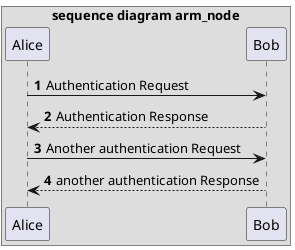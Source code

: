 @startuml
skinparam backgroundColor transparent
autonumber

box sequence diagram arm_node

Alice -> Bob: Authentication Request
Bob --> Alice: Authentication Response

Alice -> Bob: Another authentication Request
Alice <-- Bob: another authentication Response
@enduml